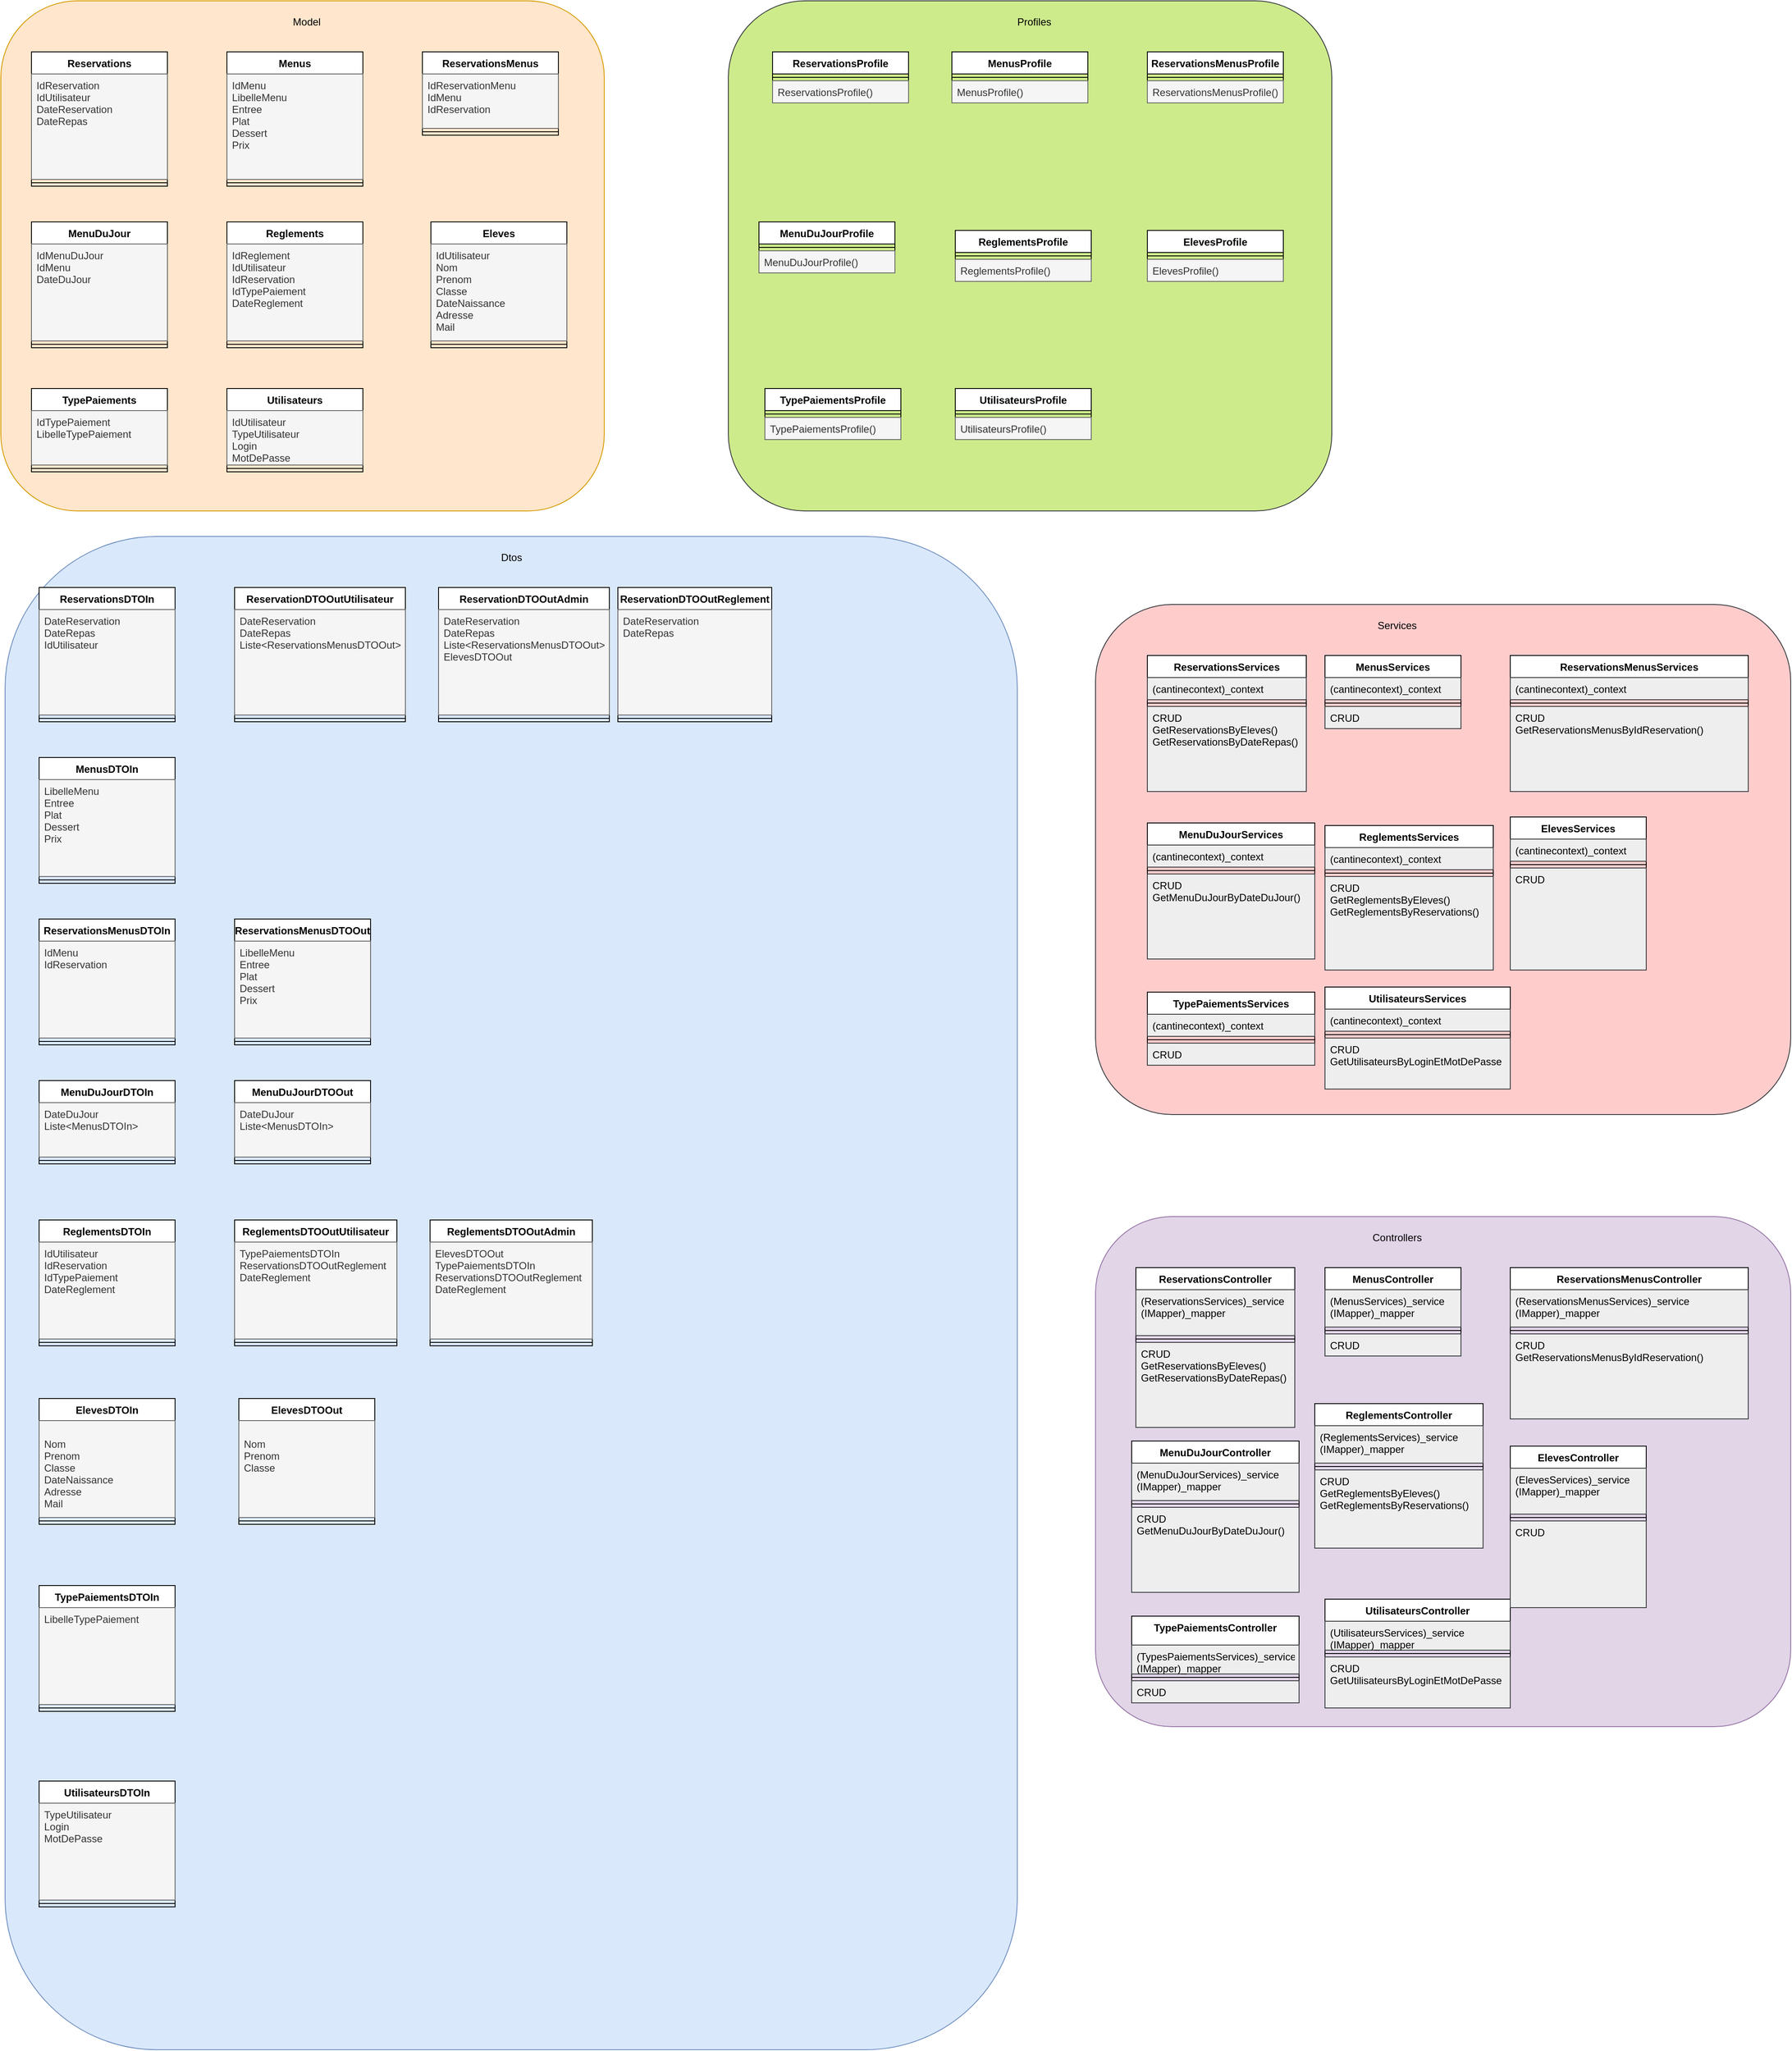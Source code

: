 <mxfile version="15.9.1" type="device"><diagram id="C5RBs43oDa-KdzZeNtuy" name="Page-1"><mxGraphModel dx="2844" dy="1588" grid="1" gridSize="10" guides="1" tooltips="1" connect="1" arrows="1" fold="1" page="1" pageScale="1" pageWidth="827" pageHeight="1169" math="0" shadow="0"><root><mxCell id="WIyWlLk6GJQsqaUBKTNV-0"/><mxCell id="WIyWlLk6GJQsqaUBKTNV-1" parent="WIyWlLk6GJQsqaUBKTNV-0"/><mxCell id="5NTH9rHxE-_J5h-le85j-39" value="" style="rounded=1;whiteSpace=wrap;html=1;fillColor=#ffe6cc;strokeColor=#d79b00;" parent="WIyWlLk6GJQsqaUBKTNV-1" vertex="1"><mxGeometry x="54" y="60" width="710" height="600" as="geometry"/></mxCell><mxCell id="5NTH9rHxE-_J5h-le85j-5" value="Menus" style="swimlane;fontStyle=1;align=center;verticalAlign=top;childLayout=stackLayout;horizontal=1;startSize=26;horizontalStack=0;resizeParent=1;resizeParentMax=0;resizeLast=0;collapsible=1;marginBottom=0;" parent="WIyWlLk6GJQsqaUBKTNV-1" vertex="1"><mxGeometry x="320" y="120" width="160" height="158" as="geometry"/></mxCell><mxCell id="5NTH9rHxE-_J5h-le85j-6" value="IdMenu&#10;LibelleMenu&#10;Entree&#10;Plat&#10;Dessert&#10;Prix" style="text;strokeColor=#666666;fillColor=#f5f5f5;align=left;verticalAlign=top;spacingLeft=4;spacingRight=4;overflow=hidden;rotatable=0;points=[[0,0.5],[1,0.5]];portConstraint=eastwest;fontColor=#333333;" parent="5NTH9rHxE-_J5h-le85j-5" vertex="1"><mxGeometry y="26" width="160" height="124" as="geometry"/></mxCell><mxCell id="5NTH9rHxE-_J5h-le85j-7" value="" style="line;strokeWidth=1;fillColor=none;align=left;verticalAlign=middle;spacingTop=-1;spacingLeft=3;spacingRight=3;rotatable=0;labelPosition=right;points=[];portConstraint=eastwest;" parent="5NTH9rHxE-_J5h-le85j-5" vertex="1"><mxGeometry y="150" width="160" height="8" as="geometry"/></mxCell><mxCell id="5NTH9rHxE-_J5h-le85j-9" value="Reservations" style="swimlane;fontStyle=1;align=center;verticalAlign=top;childLayout=stackLayout;horizontal=1;startSize=26;horizontalStack=0;resizeParent=1;resizeParentMax=0;resizeLast=0;collapsible=1;marginBottom=0;" parent="WIyWlLk6GJQsqaUBKTNV-1" vertex="1"><mxGeometry x="90" y="120" width="160" height="158" as="geometry"/></mxCell><mxCell id="5NTH9rHxE-_J5h-le85j-10" value="IdReservation&#10;IdUtilisateur&#10;DateReservation&#10;DateRepas" style="text;align=left;verticalAlign=top;spacingLeft=4;spacingRight=4;overflow=hidden;rotatable=0;points=[[0,0.5],[1,0.5]];portConstraint=eastwest;fillColor=#f5f5f5;strokeColor=#666666;fontColor=#333333;" parent="5NTH9rHxE-_J5h-le85j-9" vertex="1"><mxGeometry y="26" width="160" height="124" as="geometry"/></mxCell><mxCell id="5NTH9rHxE-_J5h-le85j-11" value="" style="line;strokeWidth=1;fillColor=none;align=left;verticalAlign=middle;spacingTop=-1;spacingLeft=3;spacingRight=3;rotatable=0;labelPosition=right;points=[];portConstraint=eastwest;" parent="5NTH9rHxE-_J5h-le85j-9" vertex="1"><mxGeometry y="150" width="160" height="8" as="geometry"/></mxCell><mxCell id="5NTH9rHxE-_J5h-le85j-17" value="MenuDuJour" style="swimlane;fontStyle=1;align=center;verticalAlign=top;childLayout=stackLayout;horizontal=1;startSize=26;horizontalStack=0;resizeParent=1;resizeParentMax=0;resizeLast=0;collapsible=1;marginBottom=0;" parent="WIyWlLk6GJQsqaUBKTNV-1" vertex="1"><mxGeometry x="90" y="320" width="160" height="148" as="geometry"/></mxCell><mxCell id="5NTH9rHxE-_J5h-le85j-18" value="IdMenuDuJour&#10;IdMenu&#10;DateDuJour" style="text;strokeColor=#666666;fillColor=#f5f5f5;align=left;verticalAlign=top;spacingLeft=4;spacingRight=4;overflow=hidden;rotatable=0;points=[[0,0.5],[1,0.5]];portConstraint=eastwest;fontColor=#333333;" parent="5NTH9rHxE-_J5h-le85j-17" vertex="1"><mxGeometry y="26" width="160" height="114" as="geometry"/></mxCell><mxCell id="5NTH9rHxE-_J5h-le85j-19" value="" style="line;strokeWidth=1;fillColor=none;align=left;verticalAlign=middle;spacingTop=-1;spacingLeft=3;spacingRight=3;rotatable=0;labelPosition=right;points=[];portConstraint=eastwest;" parent="5NTH9rHxE-_J5h-le85j-17" vertex="1"><mxGeometry y="140" width="160" height="8" as="geometry"/></mxCell><mxCell id="5NTH9rHxE-_J5h-le85j-21" value="Reglements" style="swimlane;fontStyle=1;align=center;verticalAlign=top;childLayout=stackLayout;horizontal=1;startSize=26;horizontalStack=0;resizeParent=1;resizeParentMax=0;resizeLast=0;collapsible=1;marginBottom=0;" parent="WIyWlLk6GJQsqaUBKTNV-1" vertex="1"><mxGeometry x="320" y="320" width="160" height="148" as="geometry"/></mxCell><mxCell id="5NTH9rHxE-_J5h-le85j-22" value="IdReglement&#10;IdMenu&#10;IdUtilisateur&#10;IdTypePaiement&#10;DateReglement" style="text;strokeColor=#666666;fillColor=#f5f5f5;align=left;verticalAlign=top;spacingLeft=4;spacingRight=4;overflow=hidden;rotatable=0;points=[[0,0.5],[1,0.5]];portConstraint=eastwest;fontColor=#333333;" parent="5NTH9rHxE-_J5h-le85j-21" vertex="1"><mxGeometry y="26" width="160" height="114" as="geometry"/></mxCell><mxCell id="5NTH9rHxE-_J5h-le85j-23" value="" style="line;strokeWidth=1;fillColor=none;align=left;verticalAlign=middle;spacingTop=-1;spacingLeft=3;spacingRight=3;rotatable=0;labelPosition=right;points=[];portConstraint=eastwest;" parent="5NTH9rHxE-_J5h-le85j-21" vertex="1"><mxGeometry y="140" width="160" height="8" as="geometry"/></mxCell><mxCell id="5NTH9rHxE-_J5h-le85j-25" value="Eleves" style="swimlane;fontStyle=1;align=center;verticalAlign=top;childLayout=stackLayout;horizontal=1;startSize=26;horizontalStack=0;resizeParent=1;resizeParentMax=0;resizeLast=0;collapsible=1;marginBottom=0;" parent="WIyWlLk6GJQsqaUBKTNV-1" vertex="1"><mxGeometry x="560" y="320" width="160" height="148" as="geometry"/></mxCell><mxCell id="5NTH9rHxE-_J5h-le85j-26" value="IdUtilisateur&#10;Nom&#10;Prenom&#10;Classe&#10;DateNaissance&#10;Adresse&#10;Mail" style="text;strokeColor=#666666;fillColor=#f5f5f5;align=left;verticalAlign=top;spacingLeft=4;spacingRight=4;overflow=hidden;rotatable=0;points=[[0,0.5],[1,0.5]];portConstraint=eastwest;fontColor=#333333;" parent="5NTH9rHxE-_J5h-le85j-25" vertex="1"><mxGeometry y="26" width="160" height="114" as="geometry"/></mxCell><mxCell id="5NTH9rHxE-_J5h-le85j-27" value="" style="line;strokeWidth=1;fillColor=none;align=left;verticalAlign=middle;spacingTop=-1;spacingLeft=3;spacingRight=3;rotatable=0;labelPosition=right;points=[];portConstraint=eastwest;" parent="5NTH9rHxE-_J5h-le85j-25" vertex="1"><mxGeometry y="140" width="160" height="8" as="geometry"/></mxCell><mxCell id="5NTH9rHxE-_J5h-le85j-29" value="TypePaiements" style="swimlane;fontStyle=1;align=center;verticalAlign=top;childLayout=stackLayout;horizontal=1;startSize=26;horizontalStack=0;resizeParent=1;resizeParentMax=0;resizeLast=0;collapsible=1;marginBottom=0;" parent="WIyWlLk6GJQsqaUBKTNV-1" vertex="1"><mxGeometry x="90" y="516" width="160" height="98" as="geometry"/></mxCell><mxCell id="5NTH9rHxE-_J5h-le85j-30" value="IdTypePaiement&#10;LibelleTypePaiement" style="text;strokeColor=#666666;fillColor=#f5f5f5;align=left;verticalAlign=top;spacingLeft=4;spacingRight=4;overflow=hidden;rotatable=0;points=[[0,0.5],[1,0.5]];portConstraint=eastwest;fontColor=#333333;" parent="5NTH9rHxE-_J5h-le85j-29" vertex="1"><mxGeometry y="26" width="160" height="64" as="geometry"/></mxCell><mxCell id="5NTH9rHxE-_J5h-le85j-31" value="" style="line;strokeWidth=1;fillColor=none;align=left;verticalAlign=middle;spacingTop=-1;spacingLeft=3;spacingRight=3;rotatable=0;labelPosition=right;points=[];portConstraint=eastwest;" parent="5NTH9rHxE-_J5h-le85j-29" vertex="1"><mxGeometry y="90" width="160" height="8" as="geometry"/></mxCell><mxCell id="5NTH9rHxE-_J5h-le85j-33" value="Utilisateurs" style="swimlane;fontStyle=1;align=center;verticalAlign=top;childLayout=stackLayout;horizontal=1;startSize=26;horizontalStack=0;resizeParent=1;resizeParentMax=0;resizeLast=0;collapsible=1;marginBottom=0;" parent="WIyWlLk6GJQsqaUBKTNV-1" vertex="1"><mxGeometry x="320" y="516" width="160" height="98" as="geometry"/></mxCell><mxCell id="5NTH9rHxE-_J5h-le85j-34" value="IdUtilisateur&#10;TypeUtilisateur&#10;Login&#10;MotDePasse" style="text;strokeColor=#666666;fillColor=#f5f5f5;align=left;verticalAlign=top;spacingLeft=4;spacingRight=4;overflow=hidden;rotatable=0;points=[[0,0.5],[1,0.5]];portConstraint=eastwest;fontColor=#333333;" parent="5NTH9rHxE-_J5h-le85j-33" vertex="1"><mxGeometry y="26" width="160" height="64" as="geometry"/></mxCell><mxCell id="5NTH9rHxE-_J5h-le85j-35" value="" style="line;strokeWidth=1;fillColor=none;align=left;verticalAlign=middle;spacingTop=-1;spacingLeft=3;spacingRight=3;rotatable=0;labelPosition=right;points=[];portConstraint=eastwest;" parent="5NTH9rHxE-_J5h-le85j-33" vertex="1"><mxGeometry y="90" width="160" height="8" as="geometry"/></mxCell><mxCell id="bdPr5_LnbmwFyu0dGzek-1" value="Model" style="text;html=1;strokeColor=none;fillColor=none;align=center;verticalAlign=middle;whiteSpace=wrap;rounded=0;" parent="WIyWlLk6GJQsqaUBKTNV-1" vertex="1"><mxGeometry x="384" y="70" width="60" height="30" as="geometry"/></mxCell><mxCell id="bdPr5_LnbmwFyu0dGzek-28" value="" style="rounded=1;whiteSpace=wrap;html=1;fillColor=#dae8fc;strokeColor=#6c8ebf;" parent="WIyWlLk6GJQsqaUBKTNV-1" vertex="1"><mxGeometry x="59" y="690" width="1191" height="1780" as="geometry"/></mxCell><mxCell id="bdPr5_LnbmwFyu0dGzek-29" value="ReservationDTOOutUtilisateur" style="swimlane;fontStyle=1;align=center;verticalAlign=top;childLayout=stackLayout;horizontal=1;startSize=26;horizontalStack=0;resizeParent=1;resizeParentMax=0;resizeLast=0;collapsible=1;marginBottom=0;" parent="WIyWlLk6GJQsqaUBKTNV-1" vertex="1"><mxGeometry x="329" y="750" width="201" height="158" as="geometry"/></mxCell><mxCell id="bdPr5_LnbmwFyu0dGzek-30" value="DateReservation&#10;DateRepas&#10;Liste&lt;ReservationsMenusDTOOut&gt;" style="text;strokeColor=#666666;fillColor=#f5f5f5;align=left;verticalAlign=top;spacingLeft=4;spacingRight=4;overflow=hidden;rotatable=0;points=[[0,0.5],[1,0.5]];portConstraint=eastwest;fontColor=#333333;" parent="bdPr5_LnbmwFyu0dGzek-29" vertex="1"><mxGeometry y="26" width="201" height="124" as="geometry"/></mxCell><mxCell id="bdPr5_LnbmwFyu0dGzek-31" value="" style="line;strokeWidth=1;fillColor=none;align=left;verticalAlign=middle;spacingTop=-1;spacingLeft=3;spacingRight=3;rotatable=0;labelPosition=right;points=[];portConstraint=eastwest;" parent="bdPr5_LnbmwFyu0dGzek-29" vertex="1"><mxGeometry y="150" width="201" height="8" as="geometry"/></mxCell><mxCell id="bdPr5_LnbmwFyu0dGzek-32" value="ReservationsDTOIn" style="swimlane;fontStyle=1;align=center;verticalAlign=top;childLayout=stackLayout;horizontal=1;startSize=26;horizontalStack=0;resizeParent=1;resizeParentMax=0;resizeLast=0;collapsible=1;marginBottom=0;" parent="WIyWlLk6GJQsqaUBKTNV-1" vertex="1"><mxGeometry x="99" y="750" width="160" height="158" as="geometry"/></mxCell><mxCell id="bdPr5_LnbmwFyu0dGzek-33" value="DateReservation&#10;DateRepas&#10;IdUtilisateur&#10;" style="text;align=left;verticalAlign=top;spacingLeft=4;spacingRight=4;overflow=hidden;rotatable=0;points=[[0,0.5],[1,0.5]];portConstraint=eastwest;fillColor=#f5f5f5;strokeColor=#666666;fontColor=#333333;" parent="bdPr5_LnbmwFyu0dGzek-32" vertex="1"><mxGeometry y="26" width="160" height="124" as="geometry"/></mxCell><mxCell id="bdPr5_LnbmwFyu0dGzek-34" value="" style="line;strokeWidth=1;fillColor=none;align=left;verticalAlign=middle;spacingTop=-1;spacingLeft=3;spacingRight=3;rotatable=0;labelPosition=right;points=[];portConstraint=eastwest;" parent="bdPr5_LnbmwFyu0dGzek-32" vertex="1"><mxGeometry y="150" width="160" height="8" as="geometry"/></mxCell><mxCell id="bdPr5_LnbmwFyu0dGzek-35" value="ReservationDTOOutAdmin" style="swimlane;fontStyle=1;align=center;verticalAlign=top;childLayout=stackLayout;horizontal=1;startSize=26;horizontalStack=0;resizeParent=1;resizeParentMax=0;resizeLast=0;collapsible=1;marginBottom=0;" parent="WIyWlLk6GJQsqaUBKTNV-1" vertex="1"><mxGeometry x="569" y="750" width="201" height="158" as="geometry"/></mxCell><mxCell id="bdPr5_LnbmwFyu0dGzek-36" value="DateReservation&#10;DateRepas&#10;Liste&lt;ReservationsMenusDTOOut&gt;&#10;ElevesDTOOut" style="text;strokeColor=#666666;fillColor=#f5f5f5;align=left;verticalAlign=top;spacingLeft=4;spacingRight=4;overflow=hidden;rotatable=0;points=[[0,0.5],[1,0.5]];portConstraint=eastwest;fontColor=#333333;" parent="bdPr5_LnbmwFyu0dGzek-35" vertex="1"><mxGeometry y="26" width="201" height="124" as="geometry"/></mxCell><mxCell id="bdPr5_LnbmwFyu0dGzek-37" value="" style="line;strokeWidth=1;fillColor=none;align=left;verticalAlign=middle;spacingTop=-1;spacingLeft=3;spacingRight=3;rotatable=0;labelPosition=right;points=[];portConstraint=eastwest;" parent="bdPr5_LnbmwFyu0dGzek-35" vertex="1"><mxGeometry y="150" width="201" height="8" as="geometry"/></mxCell><mxCell id="bdPr5_LnbmwFyu0dGzek-38" value="MenusDTOIn" style="swimlane;fontStyle=1;align=center;verticalAlign=top;childLayout=stackLayout;horizontal=1;startSize=26;horizontalStack=0;resizeParent=1;resizeParentMax=0;resizeLast=0;collapsible=1;marginBottom=0;" parent="WIyWlLk6GJQsqaUBKTNV-1" vertex="1"><mxGeometry x="99" y="950" width="160" height="148" as="geometry"/></mxCell><mxCell id="bdPr5_LnbmwFyu0dGzek-39" value="LibelleMenu&#10;Entree&#10;Plat&#10;Dessert&#10;Prix" style="text;strokeColor=#666666;fillColor=#f5f5f5;align=left;verticalAlign=top;spacingLeft=4;spacingRight=4;overflow=hidden;rotatable=0;points=[[0,0.5],[1,0.5]];portConstraint=eastwest;fontColor=#333333;" parent="bdPr5_LnbmwFyu0dGzek-38" vertex="1"><mxGeometry y="26" width="160" height="114" as="geometry"/></mxCell><mxCell id="bdPr5_LnbmwFyu0dGzek-40" value="" style="line;strokeWidth=1;fillColor=none;align=left;verticalAlign=middle;spacingTop=-1;spacingLeft=3;spacingRight=3;rotatable=0;labelPosition=right;points=[];portConstraint=eastwest;" parent="bdPr5_LnbmwFyu0dGzek-38" vertex="1"><mxGeometry y="140" width="160" height="8" as="geometry"/></mxCell><mxCell id="bdPr5_LnbmwFyu0dGzek-47" value="MenuDuJourDTOIn" style="swimlane;fontStyle=1;align=center;verticalAlign=top;childLayout=stackLayout;horizontal=1;startSize=26;horizontalStack=0;resizeParent=1;resizeParentMax=0;resizeLast=0;collapsible=1;marginBottom=0;" parent="WIyWlLk6GJQsqaUBKTNV-1" vertex="1"><mxGeometry x="99" y="1330" width="160" height="98" as="geometry"/></mxCell><mxCell id="bdPr5_LnbmwFyu0dGzek-48" value="DateDuJour&#10;Liste&lt;MenusDTOIn&gt;" style="text;strokeColor=#666666;fillColor=#f5f5f5;align=left;verticalAlign=top;spacingLeft=4;spacingRight=4;overflow=hidden;rotatable=0;points=[[0,0.5],[1,0.5]];portConstraint=eastwest;fontColor=#333333;" parent="bdPr5_LnbmwFyu0dGzek-47" vertex="1"><mxGeometry y="26" width="160" height="64" as="geometry"/></mxCell><mxCell id="bdPr5_LnbmwFyu0dGzek-49" value="" style="line;strokeWidth=1;fillColor=none;align=left;verticalAlign=middle;spacingTop=-1;spacingLeft=3;spacingRight=3;rotatable=0;labelPosition=right;points=[];portConstraint=eastwest;" parent="bdPr5_LnbmwFyu0dGzek-47" vertex="1"><mxGeometry y="90" width="160" height="8" as="geometry"/></mxCell><mxCell id="bdPr5_LnbmwFyu0dGzek-50" value="MenuDuJourDTOOut" style="swimlane;fontStyle=1;align=center;verticalAlign=top;childLayout=stackLayout;horizontal=1;startSize=26;horizontalStack=0;resizeParent=1;resizeParentMax=0;resizeLast=0;collapsible=1;marginBottom=0;" parent="WIyWlLk6GJQsqaUBKTNV-1" vertex="1"><mxGeometry x="329" y="1330" width="160" height="98" as="geometry"/></mxCell><mxCell id="bdPr5_LnbmwFyu0dGzek-51" value="DateDuJour&#10;Liste&lt;MenusDTOIn&gt;&#10;&#10;" style="text;strokeColor=#666666;fillColor=#f5f5f5;align=left;verticalAlign=top;spacingLeft=4;spacingRight=4;overflow=hidden;rotatable=0;points=[[0,0.5],[1,0.5]];portConstraint=eastwest;fontColor=#333333;" parent="bdPr5_LnbmwFyu0dGzek-50" vertex="1"><mxGeometry y="26" width="160" height="64" as="geometry"/></mxCell><mxCell id="bdPr5_LnbmwFyu0dGzek-52" value="" style="line;strokeWidth=1;fillColor=none;align=left;verticalAlign=middle;spacingTop=-1;spacingLeft=3;spacingRight=3;rotatable=0;labelPosition=right;points=[];portConstraint=eastwest;" parent="bdPr5_LnbmwFyu0dGzek-50" vertex="1"><mxGeometry y="90" width="160" height="8" as="geometry"/></mxCell><mxCell id="bdPr5_LnbmwFyu0dGzek-53" value="Dtos" style="text;html=1;strokeColor=none;fillColor=none;align=center;verticalAlign=middle;whiteSpace=wrap;rounded=0;" parent="WIyWlLk6GJQsqaUBKTNV-1" vertex="1"><mxGeometry x="624.5" y="700" width="60" height="30" as="geometry"/></mxCell><mxCell id="bdPr5_LnbmwFyu0dGzek-63" value="Reglements" style="swimlane;fontStyle=1;align=center;verticalAlign=top;childLayout=stackLayout;horizontal=1;startSize=26;horizontalStack=0;resizeParent=1;resizeParentMax=0;resizeLast=0;collapsible=1;marginBottom=0;" parent="WIyWlLk6GJQsqaUBKTNV-1" vertex="1"><mxGeometry x="320" y="320" width="160" height="148" as="geometry"/></mxCell><mxCell id="bdPr5_LnbmwFyu0dGzek-64" value="IdReglement&#10;IdUtilisateur&#10;IdReservation&#10;IdTypePaiement&#10;DateReglement" style="text;strokeColor=#666666;fillColor=#f5f5f5;align=left;verticalAlign=top;spacingLeft=4;spacingRight=4;overflow=hidden;rotatable=0;points=[[0,0.5],[1,0.5]];portConstraint=eastwest;fontColor=#333333;" parent="bdPr5_LnbmwFyu0dGzek-63" vertex="1"><mxGeometry y="26" width="160" height="114" as="geometry"/></mxCell><mxCell id="bdPr5_LnbmwFyu0dGzek-65" value="" style="line;strokeWidth=1;fillColor=none;align=left;verticalAlign=middle;spacingTop=-1;spacingLeft=3;spacingRight=3;rotatable=0;labelPosition=right;points=[];portConstraint=eastwest;" parent="bdPr5_LnbmwFyu0dGzek-63" vertex="1"><mxGeometry y="140" width="160" height="8" as="geometry"/></mxCell><mxCell id="bdPr5_LnbmwFyu0dGzek-68" value="ReglementsDTOIn" style="swimlane;fontStyle=1;align=center;verticalAlign=top;childLayout=stackLayout;horizontal=1;startSize=26;horizontalStack=0;resizeParent=1;resizeParentMax=0;resizeLast=0;collapsible=1;marginBottom=0;" parent="WIyWlLk6GJQsqaUBKTNV-1" vertex="1"><mxGeometry x="99" y="1494" width="160" height="148" as="geometry"/></mxCell><mxCell id="bdPr5_LnbmwFyu0dGzek-69" value="IdUtilisateur&#10;IdReservation&#10;IdTypePaiement&#10;DateReglement" style="text;strokeColor=#666666;fillColor=#f5f5f5;align=left;verticalAlign=top;spacingLeft=4;spacingRight=4;overflow=hidden;rotatable=0;points=[[0,0.5],[1,0.5]];portConstraint=eastwest;fontColor=#333333;" parent="bdPr5_LnbmwFyu0dGzek-68" vertex="1"><mxGeometry y="26" width="160" height="114" as="geometry"/></mxCell><mxCell id="bdPr5_LnbmwFyu0dGzek-70" value="" style="line;strokeWidth=1;fillColor=none;align=left;verticalAlign=middle;spacingTop=-1;spacingLeft=3;spacingRight=3;rotatable=0;labelPosition=right;points=[];portConstraint=eastwest;" parent="bdPr5_LnbmwFyu0dGzek-68" vertex="1"><mxGeometry y="140" width="160" height="8" as="geometry"/></mxCell><mxCell id="bdPr5_LnbmwFyu0dGzek-71" value="ReglementsDTOOutUtilisateur&#10;" style="swimlane;fontStyle=1;align=center;verticalAlign=top;childLayout=stackLayout;horizontal=1;startSize=26;horizontalStack=0;resizeParent=1;resizeParentMax=0;resizeLast=0;collapsible=1;marginBottom=0;" parent="WIyWlLk6GJQsqaUBKTNV-1" vertex="1"><mxGeometry x="329" y="1494" width="191" height="148" as="geometry"/></mxCell><mxCell id="bdPr5_LnbmwFyu0dGzek-72" value="TypePaiementsDTOIn&#10;ReservationsDTOOutReglement&#10;DateReglement" style="text;strokeColor=#666666;fillColor=#f5f5f5;align=left;verticalAlign=top;spacingLeft=4;spacingRight=4;overflow=hidden;rotatable=0;points=[[0,0.5],[1,0.5]];portConstraint=eastwest;fontColor=#333333;" parent="bdPr5_LnbmwFyu0dGzek-71" vertex="1"><mxGeometry y="26" width="191" height="114" as="geometry"/></mxCell><mxCell id="bdPr5_LnbmwFyu0dGzek-73" value="" style="line;strokeWidth=1;fillColor=none;align=left;verticalAlign=middle;spacingTop=-1;spacingLeft=3;spacingRight=3;rotatable=0;labelPosition=right;points=[];portConstraint=eastwest;" parent="bdPr5_LnbmwFyu0dGzek-71" vertex="1"><mxGeometry y="140" width="191" height="8" as="geometry"/></mxCell><mxCell id="bdPr5_LnbmwFyu0dGzek-74" value="ElevesDTOOut" style="swimlane;fontStyle=1;align=center;verticalAlign=top;childLayout=stackLayout;horizontal=1;startSize=26;horizontalStack=0;resizeParent=1;resizeParentMax=0;resizeLast=0;collapsible=1;marginBottom=0;" parent="WIyWlLk6GJQsqaUBKTNV-1" vertex="1"><mxGeometry x="334" y="1704" width="160" height="148" as="geometry"/></mxCell><mxCell id="bdPr5_LnbmwFyu0dGzek-75" value="&#10;Nom&#10;Prenom&#10;Classe&#10;" style="text;strokeColor=#666666;fillColor=#f5f5f5;align=left;verticalAlign=top;spacingLeft=4;spacingRight=4;overflow=hidden;rotatable=0;points=[[0,0.5],[1,0.5]];portConstraint=eastwest;fontColor=#333333;" parent="bdPr5_LnbmwFyu0dGzek-74" vertex="1"><mxGeometry y="26" width="160" height="114" as="geometry"/></mxCell><mxCell id="bdPr5_LnbmwFyu0dGzek-76" value="" style="line;strokeWidth=1;fillColor=none;align=left;verticalAlign=middle;spacingTop=-1;spacingLeft=3;spacingRight=3;rotatable=0;labelPosition=right;points=[];portConstraint=eastwest;" parent="bdPr5_LnbmwFyu0dGzek-74" vertex="1"><mxGeometry y="140" width="160" height="8" as="geometry"/></mxCell><mxCell id="bdPr5_LnbmwFyu0dGzek-77" value="ElevesDTOIn" style="swimlane;fontStyle=1;align=center;verticalAlign=top;childLayout=stackLayout;horizontal=1;startSize=26;horizontalStack=0;resizeParent=1;resizeParentMax=0;resizeLast=0;collapsible=1;marginBottom=0;" parent="WIyWlLk6GJQsqaUBKTNV-1" vertex="1"><mxGeometry x="99" y="1704" width="160" height="148" as="geometry"/></mxCell><mxCell id="bdPr5_LnbmwFyu0dGzek-78" value="&#10;Nom&#10;Prenom&#10;Classe&#10;DateNaissance&#10;Adresse&#10;Mail" style="text;strokeColor=#666666;fillColor=#f5f5f5;align=left;verticalAlign=top;spacingLeft=4;spacingRight=4;overflow=hidden;rotatable=0;points=[[0,0.5],[1,0.5]];portConstraint=eastwest;fontColor=#333333;" parent="bdPr5_LnbmwFyu0dGzek-77" vertex="1"><mxGeometry y="26" width="160" height="114" as="geometry"/></mxCell><mxCell id="bdPr5_LnbmwFyu0dGzek-79" value="" style="line;strokeWidth=1;fillColor=none;align=left;verticalAlign=middle;spacingTop=-1;spacingLeft=3;spacingRight=3;rotatable=0;labelPosition=right;points=[];portConstraint=eastwest;" parent="bdPr5_LnbmwFyu0dGzek-77" vertex="1"><mxGeometry y="140" width="160" height="8" as="geometry"/></mxCell><mxCell id="bdPr5_LnbmwFyu0dGzek-83" value="TypePaiementsDTOIn" style="swimlane;fontStyle=1;align=center;verticalAlign=top;childLayout=stackLayout;horizontal=1;startSize=26;horizontalStack=0;resizeParent=1;resizeParentMax=0;resizeLast=0;collapsible=1;marginBottom=0;" parent="WIyWlLk6GJQsqaUBKTNV-1" vertex="1"><mxGeometry x="99" y="1924" width="160" height="148" as="geometry"/></mxCell><mxCell id="bdPr5_LnbmwFyu0dGzek-84" value="LibelleTypePaiement" style="text;strokeColor=#666666;fillColor=#f5f5f5;align=left;verticalAlign=top;spacingLeft=4;spacingRight=4;overflow=hidden;rotatable=0;points=[[0,0.5],[1,0.5]];portConstraint=eastwest;fontColor=#333333;" parent="bdPr5_LnbmwFyu0dGzek-83" vertex="1"><mxGeometry y="26" width="160" height="114" as="geometry"/></mxCell><mxCell id="bdPr5_LnbmwFyu0dGzek-85" value="" style="line;strokeWidth=1;fillColor=none;align=left;verticalAlign=middle;spacingTop=-1;spacingLeft=3;spacingRight=3;rotatable=0;labelPosition=right;points=[];portConstraint=eastwest;" parent="bdPr5_LnbmwFyu0dGzek-83" vertex="1"><mxGeometry y="140" width="160" height="8" as="geometry"/></mxCell><mxCell id="bdPr5_LnbmwFyu0dGzek-89" value="UtilisateursDTOIn" style="swimlane;fontStyle=1;align=center;verticalAlign=top;childLayout=stackLayout;horizontal=1;startSize=26;horizontalStack=0;resizeParent=1;resizeParentMax=0;resizeLast=0;collapsible=1;marginBottom=0;" parent="WIyWlLk6GJQsqaUBKTNV-1" vertex="1"><mxGeometry x="99" y="2154" width="160" height="148" as="geometry"/></mxCell><mxCell id="bdPr5_LnbmwFyu0dGzek-90" value="TypeUtilisateur&#10;Login&#10;MotDePasse" style="text;strokeColor=#666666;fillColor=#f5f5f5;align=left;verticalAlign=top;spacingLeft=4;spacingRight=4;overflow=hidden;rotatable=0;points=[[0,0.5],[1,0.5]];portConstraint=eastwest;fontColor=#333333;" parent="bdPr5_LnbmwFyu0dGzek-89" vertex="1"><mxGeometry y="26" width="160" height="114" as="geometry"/></mxCell><mxCell id="bdPr5_LnbmwFyu0dGzek-91" value="" style="line;strokeWidth=1;fillColor=none;align=left;verticalAlign=middle;spacingTop=-1;spacingLeft=3;spacingRight=3;rotatable=0;labelPosition=right;points=[];portConstraint=eastwest;" parent="bdPr5_LnbmwFyu0dGzek-89" vertex="1"><mxGeometry y="140" width="160" height="8" as="geometry"/></mxCell><mxCell id="bdPr5_LnbmwFyu0dGzek-92" value="ReservationsMenus" style="swimlane;fontStyle=1;align=center;verticalAlign=top;childLayout=stackLayout;horizontal=1;startSize=26;horizontalStack=0;resizeParent=1;resizeParentMax=0;resizeLast=0;collapsible=1;marginBottom=0;" parent="WIyWlLk6GJQsqaUBKTNV-1" vertex="1"><mxGeometry x="550" y="120" width="160" height="98" as="geometry"/></mxCell><mxCell id="bdPr5_LnbmwFyu0dGzek-93" value="IdReservationMenu&#10;IdMenu&#10;IdReservation" style="text;strokeColor=#666666;fillColor=#f5f5f5;align=left;verticalAlign=top;spacingLeft=4;spacingRight=4;overflow=hidden;rotatable=0;points=[[0,0.5],[1,0.5]];portConstraint=eastwest;fontColor=#333333;" parent="bdPr5_LnbmwFyu0dGzek-92" vertex="1"><mxGeometry y="26" width="160" height="64" as="geometry"/></mxCell><mxCell id="bdPr5_LnbmwFyu0dGzek-94" value="" style="line;strokeWidth=1;fillColor=none;align=left;verticalAlign=middle;spacingTop=-1;spacingLeft=3;spacingRight=3;rotatable=0;labelPosition=right;points=[];portConstraint=eastwest;" parent="bdPr5_LnbmwFyu0dGzek-92" vertex="1"><mxGeometry y="90" width="160" height="8" as="geometry"/></mxCell><mxCell id="bdPr5_LnbmwFyu0dGzek-98" value="ReservationsMenusDTOIn" style="swimlane;fontStyle=1;align=center;verticalAlign=top;childLayout=stackLayout;horizontal=1;startSize=26;horizontalStack=0;resizeParent=1;resizeParentMax=0;resizeLast=0;collapsible=1;marginBottom=0;" parent="WIyWlLk6GJQsqaUBKTNV-1" vertex="1"><mxGeometry x="99" y="1140" width="160" height="148" as="geometry"/></mxCell><mxCell id="bdPr5_LnbmwFyu0dGzek-99" value="IdMenu&#10;IdReservation" style="text;strokeColor=#666666;fillColor=#f5f5f5;align=left;verticalAlign=top;spacingLeft=4;spacingRight=4;overflow=hidden;rotatable=0;points=[[0,0.5],[1,0.5]];portConstraint=eastwest;fontColor=#333333;" parent="bdPr5_LnbmwFyu0dGzek-98" vertex="1"><mxGeometry y="26" width="160" height="114" as="geometry"/></mxCell><mxCell id="bdPr5_LnbmwFyu0dGzek-100" value="" style="line;strokeWidth=1;fillColor=none;align=left;verticalAlign=middle;spacingTop=-1;spacingLeft=3;spacingRight=3;rotatable=0;labelPosition=right;points=[];portConstraint=eastwest;" parent="bdPr5_LnbmwFyu0dGzek-98" vertex="1"><mxGeometry y="140" width="160" height="8" as="geometry"/></mxCell><mxCell id="bdPr5_LnbmwFyu0dGzek-101" value="ReservationsMenusDTOOut" style="swimlane;fontStyle=1;align=center;verticalAlign=top;childLayout=stackLayout;horizontal=1;startSize=26;horizontalStack=0;resizeParent=1;resizeParentMax=0;resizeLast=0;collapsible=1;marginBottom=0;" parent="WIyWlLk6GJQsqaUBKTNV-1" vertex="1"><mxGeometry x="329" y="1140" width="160" height="148" as="geometry"/></mxCell><mxCell id="bdPr5_LnbmwFyu0dGzek-102" value="LibelleMenu&#10;Entree&#10;Plat&#10;Dessert&#10;Prix" style="text;strokeColor=#666666;fillColor=#f5f5f5;align=left;verticalAlign=top;spacingLeft=4;spacingRight=4;overflow=hidden;rotatable=0;points=[[0,0.5],[1,0.5]];portConstraint=eastwest;fontColor=#333333;" parent="bdPr5_LnbmwFyu0dGzek-101" vertex="1"><mxGeometry y="26" width="160" height="114" as="geometry"/></mxCell><mxCell id="bdPr5_LnbmwFyu0dGzek-103" value="" style="line;strokeWidth=1;fillColor=none;align=left;verticalAlign=middle;spacingTop=-1;spacingLeft=3;spacingRight=3;rotatable=0;labelPosition=right;points=[];portConstraint=eastwest;" parent="bdPr5_LnbmwFyu0dGzek-101" vertex="1"><mxGeometry y="140" width="160" height="8" as="geometry"/></mxCell><mxCell id="sY8nf1P2UoKQfxFuf7rt-0" value="ReglementsDTOOutAdmin&#10;" style="swimlane;fontStyle=1;align=center;verticalAlign=top;childLayout=stackLayout;horizontal=1;startSize=26;horizontalStack=0;resizeParent=1;resizeParentMax=0;resizeLast=0;collapsible=1;marginBottom=0;" vertex="1" parent="WIyWlLk6GJQsqaUBKTNV-1"><mxGeometry x="559" y="1494" width="191" height="148" as="geometry"/></mxCell><mxCell id="sY8nf1P2UoKQfxFuf7rt-1" value="ElevesDTOOut&#10;TypePaiementsDTOIn&#10;ReservationsDTOOutReglement&#10;DateReglement" style="text;strokeColor=#666666;fillColor=#f5f5f5;align=left;verticalAlign=top;spacingLeft=4;spacingRight=4;overflow=hidden;rotatable=0;points=[[0,0.5],[1,0.5]];portConstraint=eastwest;fontColor=#333333;" vertex="1" parent="sY8nf1P2UoKQfxFuf7rt-0"><mxGeometry y="26" width="191" height="114" as="geometry"/></mxCell><mxCell id="sY8nf1P2UoKQfxFuf7rt-2" value="" style="line;strokeWidth=1;fillColor=none;align=left;verticalAlign=middle;spacingTop=-1;spacingLeft=3;spacingRight=3;rotatable=0;labelPosition=right;points=[];portConstraint=eastwest;" vertex="1" parent="sY8nf1P2UoKQfxFuf7rt-0"><mxGeometry y="140" width="191" height="8" as="geometry"/></mxCell><mxCell id="sY8nf1P2UoKQfxFuf7rt-3" value="ReservationDTOOutReglement" style="swimlane;fontStyle=1;align=center;verticalAlign=top;childLayout=stackLayout;horizontal=1;startSize=26;horizontalStack=0;resizeParent=1;resizeParentMax=0;resizeLast=0;collapsible=1;marginBottom=0;" vertex="1" parent="WIyWlLk6GJQsqaUBKTNV-1"><mxGeometry x="780" y="750" width="181" height="158" as="geometry"/></mxCell><mxCell id="sY8nf1P2UoKQfxFuf7rt-4" value="DateReservation&#10;DateRepas&#10;" style="text;strokeColor=#666666;fillColor=#f5f5f5;align=left;verticalAlign=top;spacingLeft=4;spacingRight=4;overflow=hidden;rotatable=0;points=[[0,0.5],[1,0.5]];portConstraint=eastwest;fontColor=#333333;" vertex="1" parent="sY8nf1P2UoKQfxFuf7rt-3"><mxGeometry y="26" width="181" height="124" as="geometry"/></mxCell><mxCell id="sY8nf1P2UoKQfxFuf7rt-5" value="" style="line;strokeWidth=1;fillColor=none;align=left;verticalAlign=middle;spacingTop=-1;spacingLeft=3;spacingRight=3;rotatable=0;labelPosition=right;points=[];portConstraint=eastwest;" vertex="1" parent="sY8nf1P2UoKQfxFuf7rt-3"><mxGeometry y="150" width="181" height="8" as="geometry"/></mxCell><mxCell id="sY8nf1P2UoKQfxFuf7rt-37" value="" style="rounded=1;whiteSpace=wrap;html=1;fillColor=#cdeb8b;strokeColor=#36393d;" vertex="1" parent="WIyWlLk6GJQsqaUBKTNV-1"><mxGeometry x="910" y="60" width="710" height="600" as="geometry"/></mxCell><mxCell id="sY8nf1P2UoKQfxFuf7rt-59" value="Profiles" style="text;html=1;strokeColor=none;fillColor=none;align=center;verticalAlign=middle;whiteSpace=wrap;rounded=0;" vertex="1" parent="WIyWlLk6GJQsqaUBKTNV-1"><mxGeometry x="1240" y="70" width="60" height="30" as="geometry"/></mxCell><mxCell id="sY8nf1P2UoKQfxFuf7rt-66" value="ReservationsProfile" style="swimlane;fontStyle=1;align=center;verticalAlign=top;childLayout=stackLayout;horizontal=1;startSize=26;horizontalStack=0;resizeParent=1;resizeParentMax=0;resizeLast=0;collapsible=1;marginBottom=0;" vertex="1" parent="WIyWlLk6GJQsqaUBKTNV-1"><mxGeometry x="962" y="120" width="160" height="60" as="geometry"/></mxCell><mxCell id="sY8nf1P2UoKQfxFuf7rt-68" value="" style="line;strokeWidth=1;fillColor=none;align=left;verticalAlign=middle;spacingTop=-1;spacingLeft=3;spacingRight=3;rotatable=0;labelPosition=right;points=[];portConstraint=eastwest;" vertex="1" parent="sY8nf1P2UoKQfxFuf7rt-66"><mxGeometry y="26" width="160" height="8" as="geometry"/></mxCell><mxCell id="sY8nf1P2UoKQfxFuf7rt-69" value="ReservationsProfile()" style="text;strokeColor=#666666;fillColor=#f5f5f5;align=left;verticalAlign=top;spacingLeft=4;spacingRight=4;overflow=hidden;rotatable=0;points=[[0,0.5],[1,0.5]];portConstraint=eastwest;fontColor=#333333;" vertex="1" parent="sY8nf1P2UoKQfxFuf7rt-66"><mxGeometry y="34" width="160" height="26" as="geometry"/></mxCell><mxCell id="sY8nf1P2UoKQfxFuf7rt-99" value="MenusProfile" style="swimlane;fontStyle=1;align=center;verticalAlign=top;childLayout=stackLayout;horizontal=1;startSize=26;horizontalStack=0;resizeParent=1;resizeParentMax=0;resizeLast=0;collapsible=1;marginBottom=0;" vertex="1" parent="WIyWlLk6GJQsqaUBKTNV-1"><mxGeometry x="1173" y="120" width="160" height="60" as="geometry"/></mxCell><mxCell id="sY8nf1P2UoKQfxFuf7rt-100" value="" style="line;strokeWidth=1;fillColor=none;align=left;verticalAlign=middle;spacingTop=-1;spacingLeft=3;spacingRight=3;rotatable=0;labelPosition=right;points=[];portConstraint=eastwest;" vertex="1" parent="sY8nf1P2UoKQfxFuf7rt-99"><mxGeometry y="26" width="160" height="8" as="geometry"/></mxCell><mxCell id="sY8nf1P2UoKQfxFuf7rt-101" value="MenusProfile()" style="text;strokeColor=#666666;fillColor=#f5f5f5;align=left;verticalAlign=top;spacingLeft=4;spacingRight=4;overflow=hidden;rotatable=0;points=[[0,0.5],[1,0.5]];portConstraint=eastwest;fontColor=#333333;" vertex="1" parent="sY8nf1P2UoKQfxFuf7rt-99"><mxGeometry y="34" width="160" height="26" as="geometry"/></mxCell><mxCell id="sY8nf1P2UoKQfxFuf7rt-102" value="ReservationsMenusProfile" style="swimlane;fontStyle=1;align=center;verticalAlign=top;childLayout=stackLayout;horizontal=1;startSize=26;horizontalStack=0;resizeParent=1;resizeParentMax=0;resizeLast=0;collapsible=1;marginBottom=0;" vertex="1" parent="WIyWlLk6GJQsqaUBKTNV-1"><mxGeometry x="1403" y="120" width="160" height="60" as="geometry"/></mxCell><mxCell id="sY8nf1P2UoKQfxFuf7rt-103" value="" style="line;strokeWidth=1;fillColor=none;align=left;verticalAlign=middle;spacingTop=-1;spacingLeft=3;spacingRight=3;rotatable=0;labelPosition=right;points=[];portConstraint=eastwest;" vertex="1" parent="sY8nf1P2UoKQfxFuf7rt-102"><mxGeometry y="26" width="160" height="8" as="geometry"/></mxCell><mxCell id="sY8nf1P2UoKQfxFuf7rt-104" value="ReservationsMenusProfile()" style="text;strokeColor=#666666;fillColor=#f5f5f5;align=left;verticalAlign=top;spacingLeft=4;spacingRight=4;overflow=hidden;rotatable=0;points=[[0,0.5],[1,0.5]];portConstraint=eastwest;fontColor=#333333;" vertex="1" parent="sY8nf1P2UoKQfxFuf7rt-102"><mxGeometry y="34" width="160" height="26" as="geometry"/></mxCell><mxCell id="sY8nf1P2UoKQfxFuf7rt-105" value="TypePaiementsProfile" style="swimlane;fontStyle=1;align=center;verticalAlign=top;childLayout=stackLayout;horizontal=1;startSize=26;horizontalStack=0;resizeParent=1;resizeParentMax=0;resizeLast=0;collapsible=1;marginBottom=0;" vertex="1" parent="WIyWlLk6GJQsqaUBKTNV-1"><mxGeometry x="953" y="516" width="160" height="60" as="geometry"/></mxCell><mxCell id="sY8nf1P2UoKQfxFuf7rt-106" value="" style="line;strokeWidth=1;fillColor=none;align=left;verticalAlign=middle;spacingTop=-1;spacingLeft=3;spacingRight=3;rotatable=0;labelPosition=right;points=[];portConstraint=eastwest;" vertex="1" parent="sY8nf1P2UoKQfxFuf7rt-105"><mxGeometry y="26" width="160" height="8" as="geometry"/></mxCell><mxCell id="sY8nf1P2UoKQfxFuf7rt-107" value="TypePaiementsProfile()" style="text;strokeColor=#666666;fillColor=#f5f5f5;align=left;verticalAlign=top;spacingLeft=4;spacingRight=4;overflow=hidden;rotatable=0;points=[[0,0.5],[1,0.5]];portConstraint=eastwest;fontColor=#333333;" vertex="1" parent="sY8nf1P2UoKQfxFuf7rt-105"><mxGeometry y="34" width="160" height="26" as="geometry"/></mxCell><mxCell id="sY8nf1P2UoKQfxFuf7rt-108" value="ElevesProfile" style="swimlane;fontStyle=1;align=center;verticalAlign=top;childLayout=stackLayout;horizontal=1;startSize=26;horizontalStack=0;resizeParent=1;resizeParentMax=0;resizeLast=0;collapsible=1;marginBottom=0;" vertex="1" parent="WIyWlLk6GJQsqaUBKTNV-1"><mxGeometry x="1403" y="330" width="160" height="60" as="geometry"/></mxCell><mxCell id="sY8nf1P2UoKQfxFuf7rt-109" value="" style="line;strokeWidth=1;fillColor=none;align=left;verticalAlign=middle;spacingTop=-1;spacingLeft=3;spacingRight=3;rotatable=0;labelPosition=right;points=[];portConstraint=eastwest;" vertex="1" parent="sY8nf1P2UoKQfxFuf7rt-108"><mxGeometry y="26" width="160" height="8" as="geometry"/></mxCell><mxCell id="sY8nf1P2UoKQfxFuf7rt-110" value="ElevesProfile()" style="text;strokeColor=#666666;fillColor=#f5f5f5;align=left;verticalAlign=top;spacingLeft=4;spacingRight=4;overflow=hidden;rotatable=0;points=[[0,0.5],[1,0.5]];portConstraint=eastwest;fontColor=#333333;" vertex="1" parent="sY8nf1P2UoKQfxFuf7rt-108"><mxGeometry y="34" width="160" height="26" as="geometry"/></mxCell><mxCell id="sY8nf1P2UoKQfxFuf7rt-111" value="ReglementsProfile" style="swimlane;fontStyle=1;align=center;verticalAlign=top;childLayout=stackLayout;horizontal=1;startSize=26;horizontalStack=0;resizeParent=1;resizeParentMax=0;resizeLast=0;collapsible=1;marginBottom=0;" vertex="1" parent="WIyWlLk6GJQsqaUBKTNV-1"><mxGeometry x="1177" y="330" width="160" height="60" as="geometry"/></mxCell><mxCell id="sY8nf1P2UoKQfxFuf7rt-112" value="" style="line;strokeWidth=1;fillColor=none;align=left;verticalAlign=middle;spacingTop=-1;spacingLeft=3;spacingRight=3;rotatable=0;labelPosition=right;points=[];portConstraint=eastwest;" vertex="1" parent="sY8nf1P2UoKQfxFuf7rt-111"><mxGeometry y="26" width="160" height="8" as="geometry"/></mxCell><mxCell id="sY8nf1P2UoKQfxFuf7rt-113" value="ReglementsProfile()" style="text;strokeColor=#666666;fillColor=#f5f5f5;align=left;verticalAlign=top;spacingLeft=4;spacingRight=4;overflow=hidden;rotatable=0;points=[[0,0.5],[1,0.5]];portConstraint=eastwest;fontColor=#333333;" vertex="1" parent="sY8nf1P2UoKQfxFuf7rt-111"><mxGeometry y="34" width="160" height="26" as="geometry"/></mxCell><mxCell id="sY8nf1P2UoKQfxFuf7rt-114" value="MenuDuJourProfile" style="swimlane;fontStyle=1;align=center;verticalAlign=top;childLayout=stackLayout;horizontal=1;startSize=26;horizontalStack=0;resizeParent=1;resizeParentMax=0;resizeLast=0;collapsible=1;marginBottom=0;" vertex="1" parent="WIyWlLk6GJQsqaUBKTNV-1"><mxGeometry x="946" y="320" width="160" height="60" as="geometry"/></mxCell><mxCell id="sY8nf1P2UoKQfxFuf7rt-115" value="" style="line;strokeWidth=1;fillColor=none;align=left;verticalAlign=middle;spacingTop=-1;spacingLeft=3;spacingRight=3;rotatable=0;labelPosition=right;points=[];portConstraint=eastwest;" vertex="1" parent="sY8nf1P2UoKQfxFuf7rt-114"><mxGeometry y="26" width="160" height="8" as="geometry"/></mxCell><mxCell id="sY8nf1P2UoKQfxFuf7rt-116" value="MenuDuJourProfile()" style="text;strokeColor=#666666;fillColor=#f5f5f5;align=left;verticalAlign=top;spacingLeft=4;spacingRight=4;overflow=hidden;rotatable=0;points=[[0,0.5],[1,0.5]];portConstraint=eastwest;fontColor=#333333;" vertex="1" parent="sY8nf1P2UoKQfxFuf7rt-114"><mxGeometry y="34" width="160" height="26" as="geometry"/></mxCell><mxCell id="sY8nf1P2UoKQfxFuf7rt-117" value="UtilisateursProfile" style="swimlane;fontStyle=1;align=center;verticalAlign=top;childLayout=stackLayout;horizontal=1;startSize=26;horizontalStack=0;resizeParent=1;resizeParentMax=0;resizeLast=0;collapsible=1;marginBottom=0;" vertex="1" parent="WIyWlLk6GJQsqaUBKTNV-1"><mxGeometry x="1177" y="516" width="160" height="60" as="geometry"/></mxCell><mxCell id="sY8nf1P2UoKQfxFuf7rt-118" value="" style="line;strokeWidth=1;fillColor=none;align=left;verticalAlign=middle;spacingTop=-1;spacingLeft=3;spacingRight=3;rotatable=0;labelPosition=right;points=[];portConstraint=eastwest;" vertex="1" parent="sY8nf1P2UoKQfxFuf7rt-117"><mxGeometry y="26" width="160" height="8" as="geometry"/></mxCell><mxCell id="sY8nf1P2UoKQfxFuf7rt-119" value="UtilisateursProfile()" style="text;strokeColor=#666666;fillColor=#f5f5f5;align=left;verticalAlign=top;spacingLeft=4;spacingRight=4;overflow=hidden;rotatable=0;points=[[0,0.5],[1,0.5]];portConstraint=eastwest;fontColor=#333333;" vertex="1" parent="sY8nf1P2UoKQfxFuf7rt-117"><mxGeometry y="34" width="160" height="26" as="geometry"/></mxCell><mxCell id="sY8nf1P2UoKQfxFuf7rt-120" value="" style="rounded=1;whiteSpace=wrap;html=1;fillColor=#ffcccc;strokeColor=#36393d;" vertex="1" parent="WIyWlLk6GJQsqaUBKTNV-1"><mxGeometry x="1342" y="770" width="818" height="600" as="geometry"/></mxCell><mxCell id="sY8nf1P2UoKQfxFuf7rt-142" value="Services" style="text;html=1;strokeColor=none;fillColor=none;align=center;verticalAlign=middle;whiteSpace=wrap;rounded=0;" vertex="1" parent="WIyWlLk6GJQsqaUBKTNV-1"><mxGeometry x="1667" y="780" width="60" height="30" as="geometry"/></mxCell><mxCell id="sY8nf1P2UoKQfxFuf7rt-149" value="ReservationsServices" style="swimlane;fontStyle=1;align=center;verticalAlign=top;childLayout=stackLayout;horizontal=1;startSize=26;horizontalStack=0;resizeParent=1;resizeParentMax=0;resizeLast=0;collapsible=1;marginBottom=0;" vertex="1" parent="WIyWlLk6GJQsqaUBKTNV-1"><mxGeometry x="1403" y="830" width="187" height="160" as="geometry"/></mxCell><mxCell id="sY8nf1P2UoKQfxFuf7rt-150" value="(cantinecontext)_context" style="text;strokeColor=#36393d;fillColor=#eeeeee;align=left;verticalAlign=top;spacingLeft=4;spacingRight=4;overflow=hidden;rotatable=0;points=[[0,0.5],[1,0.5]];portConstraint=eastwest;" vertex="1" parent="sY8nf1P2UoKQfxFuf7rt-149"><mxGeometry y="26" width="187" height="26" as="geometry"/></mxCell><mxCell id="sY8nf1P2UoKQfxFuf7rt-151" value="" style="line;strokeWidth=1;fillColor=none;align=left;verticalAlign=middle;spacingTop=-1;spacingLeft=3;spacingRight=3;rotatable=0;labelPosition=right;points=[];portConstraint=eastwest;" vertex="1" parent="sY8nf1P2UoKQfxFuf7rt-149"><mxGeometry y="52" width="187" height="8" as="geometry"/></mxCell><mxCell id="sY8nf1P2UoKQfxFuf7rt-152" value="CRUD&#10;GetReservationsByEleves()&#10;GetReservationsByDateRepas()&#10;&#10;" style="text;strokeColor=#36393d;fillColor=#eeeeee;align=left;verticalAlign=top;spacingLeft=4;spacingRight=4;overflow=hidden;rotatable=0;points=[[0,0.5],[1,0.5]];portConstraint=eastwest;" vertex="1" parent="sY8nf1P2UoKQfxFuf7rt-149"><mxGeometry y="60" width="187" height="100" as="geometry"/></mxCell><mxCell id="sY8nf1P2UoKQfxFuf7rt-153" value="MenusServices" style="swimlane;fontStyle=1;align=center;verticalAlign=top;childLayout=stackLayout;horizontal=1;startSize=26;horizontalStack=0;resizeParent=1;resizeParentMax=0;resizeLast=0;collapsible=1;marginBottom=0;" vertex="1" parent="WIyWlLk6GJQsqaUBKTNV-1"><mxGeometry x="1612" y="830" width="160" height="86" as="geometry"/></mxCell><mxCell id="sY8nf1P2UoKQfxFuf7rt-154" value="(cantinecontext)_context" style="text;strokeColor=#36393d;fillColor=#eeeeee;align=left;verticalAlign=top;spacingLeft=4;spacingRight=4;overflow=hidden;rotatable=0;points=[[0,0.5],[1,0.5]];portConstraint=eastwest;" vertex="1" parent="sY8nf1P2UoKQfxFuf7rt-153"><mxGeometry y="26" width="160" height="26" as="geometry"/></mxCell><mxCell id="sY8nf1P2UoKQfxFuf7rt-155" value="" style="line;strokeWidth=1;fillColor=none;align=left;verticalAlign=middle;spacingTop=-1;spacingLeft=3;spacingRight=3;rotatable=0;labelPosition=right;points=[];portConstraint=eastwest;" vertex="1" parent="sY8nf1P2UoKQfxFuf7rt-153"><mxGeometry y="52" width="160" height="8" as="geometry"/></mxCell><mxCell id="sY8nf1P2UoKQfxFuf7rt-156" value="CRUD&#10;" style="text;strokeColor=#36393d;fillColor=#eeeeee;align=left;verticalAlign=top;spacingLeft=4;spacingRight=4;overflow=hidden;rotatable=0;points=[[0,0.5],[1,0.5]];portConstraint=eastwest;" vertex="1" parent="sY8nf1P2UoKQfxFuf7rt-153"><mxGeometry y="60" width="160" height="26" as="geometry"/></mxCell><mxCell id="sY8nf1P2UoKQfxFuf7rt-157" value="UtilisateursServices" style="swimlane;fontStyle=1;align=center;verticalAlign=top;childLayout=stackLayout;horizontal=1;startSize=26;horizontalStack=0;resizeParent=1;resizeParentMax=0;resizeLast=0;collapsible=1;marginBottom=0;" vertex="1" parent="WIyWlLk6GJQsqaUBKTNV-1"><mxGeometry x="1612" y="1220" width="218" height="120" as="geometry"/></mxCell><mxCell id="sY8nf1P2UoKQfxFuf7rt-158" value="(cantinecontext)_context" style="text;strokeColor=#36393d;fillColor=#eeeeee;align=left;verticalAlign=top;spacingLeft=4;spacingRight=4;overflow=hidden;rotatable=0;points=[[0,0.5],[1,0.5]];portConstraint=eastwest;" vertex="1" parent="sY8nf1P2UoKQfxFuf7rt-157"><mxGeometry y="26" width="218" height="26" as="geometry"/></mxCell><mxCell id="sY8nf1P2UoKQfxFuf7rt-159" value="" style="line;strokeWidth=1;fillColor=none;align=left;verticalAlign=middle;spacingTop=-1;spacingLeft=3;spacingRight=3;rotatable=0;labelPosition=right;points=[];portConstraint=eastwest;" vertex="1" parent="sY8nf1P2UoKQfxFuf7rt-157"><mxGeometry y="52" width="218" height="8" as="geometry"/></mxCell><mxCell id="sY8nf1P2UoKQfxFuf7rt-160" value="CRUD&#10;GetUtilisateursByLoginEtMotDePasse" style="text;strokeColor=#36393d;fillColor=#eeeeee;align=left;verticalAlign=top;spacingLeft=4;spacingRight=4;overflow=hidden;rotatable=0;points=[[0,0.5],[1,0.5]];portConstraint=eastwest;" vertex="1" parent="sY8nf1P2UoKQfxFuf7rt-157"><mxGeometry y="60" width="218" height="60" as="geometry"/></mxCell><mxCell id="sY8nf1P2UoKQfxFuf7rt-161" value="ReglementsServices" style="swimlane;fontStyle=1;align=center;verticalAlign=top;childLayout=stackLayout;horizontal=1;startSize=26;horizontalStack=0;resizeParent=1;resizeParentMax=0;resizeLast=0;collapsible=1;marginBottom=0;" vertex="1" parent="WIyWlLk6GJQsqaUBKTNV-1"><mxGeometry x="1612" y="1030" width="198" height="170" as="geometry"/></mxCell><mxCell id="sY8nf1P2UoKQfxFuf7rt-162" value="(cantinecontext)_context" style="text;strokeColor=#36393d;fillColor=#eeeeee;align=left;verticalAlign=top;spacingLeft=4;spacingRight=4;overflow=hidden;rotatable=0;points=[[0,0.5],[1,0.5]];portConstraint=eastwest;" vertex="1" parent="sY8nf1P2UoKQfxFuf7rt-161"><mxGeometry y="26" width="198" height="26" as="geometry"/></mxCell><mxCell id="sY8nf1P2UoKQfxFuf7rt-163" value="" style="line;strokeWidth=1;fillColor=none;align=left;verticalAlign=middle;spacingTop=-1;spacingLeft=3;spacingRight=3;rotatable=0;labelPosition=right;points=[];portConstraint=eastwest;" vertex="1" parent="sY8nf1P2UoKQfxFuf7rt-161"><mxGeometry y="52" width="198" height="8" as="geometry"/></mxCell><mxCell id="sY8nf1P2UoKQfxFuf7rt-164" value="CRUD&#10;GetReglementsByEleves()&#10;GetReglementsByReservations()" style="text;strokeColor=#36393d;fillColor=#eeeeee;align=left;verticalAlign=top;spacingLeft=4;spacingRight=4;overflow=hidden;rotatable=0;points=[[0,0.5],[1,0.5]];portConstraint=eastwest;" vertex="1" parent="sY8nf1P2UoKQfxFuf7rt-161"><mxGeometry y="60" width="198" height="110" as="geometry"/></mxCell><mxCell id="sY8nf1P2UoKQfxFuf7rt-165" value="MenuDuJourServices" style="swimlane;fontStyle=1;align=center;verticalAlign=top;childLayout=stackLayout;horizontal=1;startSize=26;horizontalStack=0;resizeParent=1;resizeParentMax=0;resizeLast=0;collapsible=1;marginBottom=0;" vertex="1" parent="WIyWlLk6GJQsqaUBKTNV-1"><mxGeometry x="1403" y="1027" width="197" height="160" as="geometry"/></mxCell><mxCell id="sY8nf1P2UoKQfxFuf7rt-166" value="(cantinecontext)_context" style="text;strokeColor=#36393d;fillColor=#eeeeee;align=left;verticalAlign=top;spacingLeft=4;spacingRight=4;overflow=hidden;rotatable=0;points=[[0,0.5],[1,0.5]];portConstraint=eastwest;" vertex="1" parent="sY8nf1P2UoKQfxFuf7rt-165"><mxGeometry y="26" width="197" height="26" as="geometry"/></mxCell><mxCell id="sY8nf1P2UoKQfxFuf7rt-167" value="" style="line;strokeWidth=1;fillColor=none;align=left;verticalAlign=middle;spacingTop=-1;spacingLeft=3;spacingRight=3;rotatable=0;labelPosition=right;points=[];portConstraint=eastwest;" vertex="1" parent="sY8nf1P2UoKQfxFuf7rt-165"><mxGeometry y="52" width="197" height="8" as="geometry"/></mxCell><mxCell id="sY8nf1P2UoKQfxFuf7rt-168" value="CRUD&#10;GetMenuDuJourByDateDuJour()" style="text;strokeColor=#36393d;fillColor=#eeeeee;align=left;verticalAlign=top;spacingLeft=4;spacingRight=4;overflow=hidden;rotatable=0;points=[[0,0.5],[1,0.5]];portConstraint=eastwest;" vertex="1" parent="sY8nf1P2UoKQfxFuf7rt-165"><mxGeometry y="60" width="197" height="100" as="geometry"/></mxCell><mxCell id="sY8nf1P2UoKQfxFuf7rt-169" value="ReservationsMenusServices" style="swimlane;fontStyle=1;align=center;verticalAlign=top;childLayout=stackLayout;horizontal=1;startSize=26;horizontalStack=0;resizeParent=1;resizeParentMax=0;resizeLast=0;collapsible=1;marginBottom=0;" vertex="1" parent="WIyWlLk6GJQsqaUBKTNV-1"><mxGeometry x="1830" y="830" width="280" height="160" as="geometry"/></mxCell><mxCell id="sY8nf1P2UoKQfxFuf7rt-170" value="(cantinecontext)_context" style="text;strokeColor=#36393d;fillColor=#eeeeee;align=left;verticalAlign=top;spacingLeft=4;spacingRight=4;overflow=hidden;rotatable=0;points=[[0,0.5],[1,0.5]];portConstraint=eastwest;" vertex="1" parent="sY8nf1P2UoKQfxFuf7rt-169"><mxGeometry y="26" width="280" height="26" as="geometry"/></mxCell><mxCell id="sY8nf1P2UoKQfxFuf7rt-171" value="" style="line;strokeWidth=1;fillColor=none;align=left;verticalAlign=middle;spacingTop=-1;spacingLeft=3;spacingRight=3;rotatable=0;labelPosition=right;points=[];portConstraint=eastwest;" vertex="1" parent="sY8nf1P2UoKQfxFuf7rt-169"><mxGeometry y="52" width="280" height="8" as="geometry"/></mxCell><mxCell id="sY8nf1P2UoKQfxFuf7rt-172" value="CRUD&#10;GetReservationsMenusByIdReservation()&#10;" style="text;strokeColor=#36393d;fillColor=#eeeeee;align=left;verticalAlign=top;spacingLeft=4;spacingRight=4;overflow=hidden;rotatable=0;points=[[0,0.5],[1,0.5]];portConstraint=eastwest;" vertex="1" parent="sY8nf1P2UoKQfxFuf7rt-169"><mxGeometry y="60" width="280" height="100" as="geometry"/></mxCell><mxCell id="sY8nf1P2UoKQfxFuf7rt-174" value="TypePaiementsServices" style="swimlane;fontStyle=1;align=center;verticalAlign=top;childLayout=stackLayout;horizontal=1;startSize=26;horizontalStack=0;resizeParent=1;resizeParentMax=0;resizeLast=0;collapsible=1;marginBottom=0;" vertex="1" parent="WIyWlLk6GJQsqaUBKTNV-1"><mxGeometry x="1403" y="1226" width="197" height="86" as="geometry"/></mxCell><mxCell id="sY8nf1P2UoKQfxFuf7rt-175" value="(cantinecontext)_context" style="text;strokeColor=#36393d;fillColor=#eeeeee;align=left;verticalAlign=top;spacingLeft=4;spacingRight=4;overflow=hidden;rotatable=0;points=[[0,0.5],[1,0.5]];portConstraint=eastwest;" vertex="1" parent="sY8nf1P2UoKQfxFuf7rt-174"><mxGeometry y="26" width="197" height="26" as="geometry"/></mxCell><mxCell id="sY8nf1P2UoKQfxFuf7rt-176" value="" style="line;strokeWidth=1;fillColor=none;align=left;verticalAlign=middle;spacingTop=-1;spacingLeft=3;spacingRight=3;rotatable=0;labelPosition=right;points=[];portConstraint=eastwest;" vertex="1" parent="sY8nf1P2UoKQfxFuf7rt-174"><mxGeometry y="52" width="197" height="8" as="geometry"/></mxCell><mxCell id="sY8nf1P2UoKQfxFuf7rt-177" value="CRUD" style="text;strokeColor=#36393d;fillColor=#eeeeee;align=left;verticalAlign=top;spacingLeft=4;spacingRight=4;overflow=hidden;rotatable=0;points=[[0,0.5],[1,0.5]];portConstraint=eastwest;" vertex="1" parent="sY8nf1P2UoKQfxFuf7rt-174"><mxGeometry y="60" width="197" height="26" as="geometry"/></mxCell><mxCell id="sY8nf1P2UoKQfxFuf7rt-178" value="ElevesServices" style="swimlane;fontStyle=1;align=center;verticalAlign=top;childLayout=stackLayout;horizontal=1;startSize=26;horizontalStack=0;resizeParent=1;resizeParentMax=0;resizeLast=0;collapsible=1;marginBottom=0;" vertex="1" parent="WIyWlLk6GJQsqaUBKTNV-1"><mxGeometry x="1830" y="1020" width="160" height="180" as="geometry"/></mxCell><mxCell id="sY8nf1P2UoKQfxFuf7rt-179" value="(cantinecontext)_context" style="text;strokeColor=#36393d;fillColor=#eeeeee;align=left;verticalAlign=top;spacingLeft=4;spacingRight=4;overflow=hidden;rotatable=0;points=[[0,0.5],[1,0.5]];portConstraint=eastwest;" vertex="1" parent="sY8nf1P2UoKQfxFuf7rt-178"><mxGeometry y="26" width="160" height="26" as="geometry"/></mxCell><mxCell id="sY8nf1P2UoKQfxFuf7rt-180" value="" style="line;strokeWidth=1;fillColor=none;align=left;verticalAlign=middle;spacingTop=-1;spacingLeft=3;spacingRight=3;rotatable=0;labelPosition=right;points=[];portConstraint=eastwest;" vertex="1" parent="sY8nf1P2UoKQfxFuf7rt-178"><mxGeometry y="52" width="160" height="8" as="geometry"/></mxCell><mxCell id="sY8nf1P2UoKQfxFuf7rt-181" value="CRUD&#10;" style="text;strokeColor=#36393d;fillColor=#eeeeee;align=left;verticalAlign=top;spacingLeft=4;spacingRight=4;overflow=hidden;rotatable=0;points=[[0,0.5],[1,0.5]];portConstraint=eastwest;" vertex="1" parent="sY8nf1P2UoKQfxFuf7rt-178"><mxGeometry y="60" width="160" height="120" as="geometry"/></mxCell><mxCell id="sY8nf1P2UoKQfxFuf7rt-182" value="" style="rounded=1;whiteSpace=wrap;html=1;fillColor=#e1d5e7;strokeColor=#9673a6;" vertex="1" parent="WIyWlLk6GJQsqaUBKTNV-1"><mxGeometry x="1342" y="1490" width="818" height="600" as="geometry"/></mxCell><mxCell id="sY8nf1P2UoKQfxFuf7rt-183" value="Controllers" style="text;html=1;strokeColor=none;fillColor=none;align=center;verticalAlign=middle;whiteSpace=wrap;rounded=0;" vertex="1" parent="WIyWlLk6GJQsqaUBKTNV-1"><mxGeometry x="1667" y="1500" width="60" height="30" as="geometry"/></mxCell><mxCell id="sY8nf1P2UoKQfxFuf7rt-184" value="ReservationsController" style="swimlane;fontStyle=1;align=center;verticalAlign=top;childLayout=stackLayout;horizontal=1;startSize=26;horizontalStack=0;resizeParent=1;resizeParentMax=0;resizeLast=0;collapsible=1;marginBottom=0;" vertex="1" parent="WIyWlLk6GJQsqaUBKTNV-1"><mxGeometry x="1389.5" y="1550" width="187" height="188" as="geometry"/></mxCell><mxCell id="sY8nf1P2UoKQfxFuf7rt-185" value="(ReservationsServices)_service&#10;(IMapper)_mapper&#10;" style="text;strokeColor=#36393d;fillColor=#eeeeee;align=left;verticalAlign=top;spacingLeft=4;spacingRight=4;overflow=hidden;rotatable=0;points=[[0,0.5],[1,0.5]];portConstraint=eastwest;" vertex="1" parent="sY8nf1P2UoKQfxFuf7rt-184"><mxGeometry y="26" width="187" height="54" as="geometry"/></mxCell><mxCell id="sY8nf1P2UoKQfxFuf7rt-186" value="" style="line;strokeWidth=1;fillColor=none;align=left;verticalAlign=middle;spacingTop=-1;spacingLeft=3;spacingRight=3;rotatable=0;labelPosition=right;points=[];portConstraint=eastwest;" vertex="1" parent="sY8nf1P2UoKQfxFuf7rt-184"><mxGeometry y="80" width="187" height="8" as="geometry"/></mxCell><mxCell id="sY8nf1P2UoKQfxFuf7rt-187" value="CRUD&#10;GetReservationsByEleves()&#10;GetReservationsByDateRepas()&#10;&#10;" style="text;strokeColor=#36393d;fillColor=#eeeeee;align=left;verticalAlign=top;spacingLeft=4;spacingRight=4;overflow=hidden;rotatable=0;points=[[0,0.5],[1,0.5]];portConstraint=eastwest;" vertex="1" parent="sY8nf1P2UoKQfxFuf7rt-184"><mxGeometry y="88" width="187" height="100" as="geometry"/></mxCell><mxCell id="sY8nf1P2UoKQfxFuf7rt-188" value="MenusController" style="swimlane;fontStyle=1;align=center;verticalAlign=top;childLayout=stackLayout;horizontal=1;startSize=26;horizontalStack=0;resizeParent=1;resizeParentMax=0;resizeLast=0;collapsible=1;marginBottom=0;" vertex="1" parent="WIyWlLk6GJQsqaUBKTNV-1"><mxGeometry x="1612" y="1550" width="160" height="104" as="geometry"/></mxCell><mxCell id="sY8nf1P2UoKQfxFuf7rt-189" value="(MenusServices)_service&#10;(IMapper)_mapper&#10;" style="text;strokeColor=#36393d;fillColor=#eeeeee;align=left;verticalAlign=top;spacingLeft=4;spacingRight=4;overflow=hidden;rotatable=0;points=[[0,0.5],[1,0.5]];portConstraint=eastwest;" vertex="1" parent="sY8nf1P2UoKQfxFuf7rt-188"><mxGeometry y="26" width="160" height="44" as="geometry"/></mxCell><mxCell id="sY8nf1P2UoKQfxFuf7rt-190" value="" style="line;strokeWidth=1;fillColor=none;align=left;verticalAlign=middle;spacingTop=-1;spacingLeft=3;spacingRight=3;rotatable=0;labelPosition=right;points=[];portConstraint=eastwest;" vertex="1" parent="sY8nf1P2UoKQfxFuf7rt-188"><mxGeometry y="70" width="160" height="8" as="geometry"/></mxCell><mxCell id="sY8nf1P2UoKQfxFuf7rt-191" value="CRUD&#10;" style="text;strokeColor=#36393d;fillColor=#eeeeee;align=left;verticalAlign=top;spacingLeft=4;spacingRight=4;overflow=hidden;rotatable=0;points=[[0,0.5],[1,0.5]];portConstraint=eastwest;" vertex="1" parent="sY8nf1P2UoKQfxFuf7rt-188"><mxGeometry y="78" width="160" height="26" as="geometry"/></mxCell><mxCell id="sY8nf1P2UoKQfxFuf7rt-192" value="UtilisateursController" style="swimlane;fontStyle=1;align=center;verticalAlign=top;childLayout=stackLayout;horizontal=1;startSize=26;horizontalStack=0;resizeParent=1;resizeParentMax=0;resizeLast=0;collapsible=1;marginBottom=0;" vertex="1" parent="WIyWlLk6GJQsqaUBKTNV-1"><mxGeometry x="1612" y="1940" width="218" height="128" as="geometry"/></mxCell><mxCell id="sY8nf1P2UoKQfxFuf7rt-193" value="(UtilisateursServices)_service&#10;(IMapper)_mapper&#10;" style="text;strokeColor=#36393d;fillColor=#eeeeee;align=left;verticalAlign=top;spacingLeft=4;spacingRight=4;overflow=hidden;rotatable=0;points=[[0,0.5],[1,0.5]];portConstraint=eastwest;" vertex="1" parent="sY8nf1P2UoKQfxFuf7rt-192"><mxGeometry y="26" width="218" height="34" as="geometry"/></mxCell><mxCell id="sY8nf1P2UoKQfxFuf7rt-194" value="" style="line;strokeWidth=1;fillColor=none;align=left;verticalAlign=middle;spacingTop=-1;spacingLeft=3;spacingRight=3;rotatable=0;labelPosition=right;points=[];portConstraint=eastwest;" vertex="1" parent="sY8nf1P2UoKQfxFuf7rt-192"><mxGeometry y="60" width="218" height="8" as="geometry"/></mxCell><mxCell id="sY8nf1P2UoKQfxFuf7rt-195" value="CRUD&#10;GetUtilisateursByLoginEtMotDePasse" style="text;strokeColor=#36393d;fillColor=#eeeeee;align=left;verticalAlign=top;spacingLeft=4;spacingRight=4;overflow=hidden;rotatable=0;points=[[0,0.5],[1,0.5]];portConstraint=eastwest;" vertex="1" parent="sY8nf1P2UoKQfxFuf7rt-192"><mxGeometry y="68" width="218" height="60" as="geometry"/></mxCell><mxCell id="sY8nf1P2UoKQfxFuf7rt-196" value="ReglementsController" style="swimlane;fontStyle=1;align=center;verticalAlign=top;childLayout=stackLayout;horizontal=1;startSize=26;horizontalStack=0;resizeParent=1;resizeParentMax=0;resizeLast=0;collapsible=1;marginBottom=0;" vertex="1" parent="WIyWlLk6GJQsqaUBKTNV-1"><mxGeometry x="1600" y="1710" width="198" height="170" as="geometry"/></mxCell><mxCell id="sY8nf1P2UoKQfxFuf7rt-197" value="(ReglementsServices)_service&#10;(IMapper)_mapper&#10;" style="text;strokeColor=#36393d;fillColor=#eeeeee;align=left;verticalAlign=top;spacingLeft=4;spacingRight=4;overflow=hidden;rotatable=0;points=[[0,0.5],[1,0.5]];portConstraint=eastwest;" vertex="1" parent="sY8nf1P2UoKQfxFuf7rt-196"><mxGeometry y="26" width="198" height="44" as="geometry"/></mxCell><mxCell id="sY8nf1P2UoKQfxFuf7rt-198" value="" style="line;strokeWidth=1;fillColor=none;align=left;verticalAlign=middle;spacingTop=-1;spacingLeft=3;spacingRight=3;rotatable=0;labelPosition=right;points=[];portConstraint=eastwest;" vertex="1" parent="sY8nf1P2UoKQfxFuf7rt-196"><mxGeometry y="70" width="198" height="8" as="geometry"/></mxCell><mxCell id="sY8nf1P2UoKQfxFuf7rt-199" value="CRUD&#10;GetReglementsByEleves()&#10;GetReglementsByReservations()" style="text;strokeColor=#36393d;fillColor=#eeeeee;align=left;verticalAlign=top;spacingLeft=4;spacingRight=4;overflow=hidden;rotatable=0;points=[[0,0.5],[1,0.5]];portConstraint=eastwest;" vertex="1" parent="sY8nf1P2UoKQfxFuf7rt-196"><mxGeometry y="78" width="198" height="92" as="geometry"/></mxCell><mxCell id="sY8nf1P2UoKQfxFuf7rt-200" value="MenuDuJourController" style="swimlane;fontStyle=1;align=center;verticalAlign=top;childLayout=stackLayout;horizontal=1;startSize=26;horizontalStack=0;resizeParent=1;resizeParentMax=0;resizeLast=0;collapsible=1;marginBottom=0;" vertex="1" parent="WIyWlLk6GJQsqaUBKTNV-1"><mxGeometry x="1384.5" y="1754" width="197" height="178" as="geometry"/></mxCell><mxCell id="sY8nf1P2UoKQfxFuf7rt-201" value="(MenuDuJourServices)_service&#10;(IMapper)_mapper&#10;" style="text;strokeColor=#36393d;fillColor=#eeeeee;align=left;verticalAlign=top;spacingLeft=4;spacingRight=4;overflow=hidden;rotatable=0;points=[[0,0.5],[1,0.5]];portConstraint=eastwest;" vertex="1" parent="sY8nf1P2UoKQfxFuf7rt-200"><mxGeometry y="26" width="197" height="44" as="geometry"/></mxCell><mxCell id="sY8nf1P2UoKQfxFuf7rt-202" value="" style="line;strokeWidth=1;fillColor=none;align=left;verticalAlign=middle;spacingTop=-1;spacingLeft=3;spacingRight=3;rotatable=0;labelPosition=right;points=[];portConstraint=eastwest;" vertex="1" parent="sY8nf1P2UoKQfxFuf7rt-200"><mxGeometry y="70" width="197" height="8" as="geometry"/></mxCell><mxCell id="sY8nf1P2UoKQfxFuf7rt-203" value="CRUD&#10;GetMenuDuJourByDateDuJour()" style="text;strokeColor=#36393d;fillColor=#eeeeee;align=left;verticalAlign=top;spacingLeft=4;spacingRight=4;overflow=hidden;rotatable=0;points=[[0,0.5],[1,0.5]];portConstraint=eastwest;" vertex="1" parent="sY8nf1P2UoKQfxFuf7rt-200"><mxGeometry y="78" width="197" height="100" as="geometry"/></mxCell><mxCell id="sY8nf1P2UoKQfxFuf7rt-204" value="ReservationsMenusController" style="swimlane;fontStyle=1;align=center;verticalAlign=top;childLayout=stackLayout;horizontal=1;startSize=26;horizontalStack=0;resizeParent=1;resizeParentMax=0;resizeLast=0;collapsible=1;marginBottom=0;" vertex="1" parent="WIyWlLk6GJQsqaUBKTNV-1"><mxGeometry x="1830" y="1550" width="280" height="178" as="geometry"/></mxCell><mxCell id="sY8nf1P2UoKQfxFuf7rt-205" value="(ReservationsMenusServices)_service&#10;(IMapper)_mapper&#10;" style="text;strokeColor=#36393d;fillColor=#eeeeee;align=left;verticalAlign=top;spacingLeft=4;spacingRight=4;overflow=hidden;rotatable=0;points=[[0,0.5],[1,0.5]];portConstraint=eastwest;" vertex="1" parent="sY8nf1P2UoKQfxFuf7rt-204"><mxGeometry y="26" width="280" height="44" as="geometry"/></mxCell><mxCell id="sY8nf1P2UoKQfxFuf7rt-206" value="" style="line;strokeWidth=1;fillColor=none;align=left;verticalAlign=middle;spacingTop=-1;spacingLeft=3;spacingRight=3;rotatable=0;labelPosition=right;points=[];portConstraint=eastwest;" vertex="1" parent="sY8nf1P2UoKQfxFuf7rt-204"><mxGeometry y="70" width="280" height="8" as="geometry"/></mxCell><mxCell id="sY8nf1P2UoKQfxFuf7rt-207" value="CRUD&#10;GetReservationsMenusByIdReservation()&#10;" style="text;strokeColor=#36393d;fillColor=#eeeeee;align=left;verticalAlign=top;spacingLeft=4;spacingRight=4;overflow=hidden;rotatable=0;points=[[0,0.5],[1,0.5]];portConstraint=eastwest;" vertex="1" parent="sY8nf1P2UoKQfxFuf7rt-204"><mxGeometry y="78" width="280" height="100" as="geometry"/></mxCell><mxCell id="sY8nf1P2UoKQfxFuf7rt-208" value="TypePaiementsController" style="swimlane;fontStyle=1;align=center;verticalAlign=top;childLayout=stackLayout;horizontal=1;startSize=34;horizontalStack=0;resizeParent=1;resizeParentMax=0;resizeLast=0;collapsible=1;marginBottom=0;" vertex="1" parent="WIyWlLk6GJQsqaUBKTNV-1"><mxGeometry x="1384.5" y="1960" width="197" height="102" as="geometry"/></mxCell><mxCell id="sY8nf1P2UoKQfxFuf7rt-209" value="(TypesPaiementsServices)_service&#10;(IMapper)_mapper&#10;" style="text;strokeColor=#36393d;fillColor=#eeeeee;align=left;verticalAlign=top;spacingLeft=4;spacingRight=4;overflow=hidden;rotatable=0;points=[[0,0.5],[1,0.5]];portConstraint=eastwest;" vertex="1" parent="sY8nf1P2UoKQfxFuf7rt-208"><mxGeometry y="34" width="197" height="34" as="geometry"/></mxCell><mxCell id="sY8nf1P2UoKQfxFuf7rt-210" value="" style="line;strokeWidth=1;fillColor=none;align=left;verticalAlign=middle;spacingTop=-1;spacingLeft=3;spacingRight=3;rotatable=0;labelPosition=right;points=[];portConstraint=eastwest;" vertex="1" parent="sY8nf1P2UoKQfxFuf7rt-208"><mxGeometry y="68" width="197" height="8" as="geometry"/></mxCell><mxCell id="sY8nf1P2UoKQfxFuf7rt-211" value="CRUD" style="text;strokeColor=#36393d;fillColor=#eeeeee;align=left;verticalAlign=top;spacingLeft=4;spacingRight=4;overflow=hidden;rotatable=0;points=[[0,0.5],[1,0.5]];portConstraint=eastwest;" vertex="1" parent="sY8nf1P2UoKQfxFuf7rt-208"><mxGeometry y="76" width="197" height="26" as="geometry"/></mxCell><mxCell id="sY8nf1P2UoKQfxFuf7rt-212" value="ElevesController" style="swimlane;fontStyle=1;align=center;verticalAlign=top;childLayout=stackLayout;horizontal=1;startSize=26;horizontalStack=0;resizeParent=1;resizeParentMax=0;resizeLast=0;collapsible=1;marginBottom=0;" vertex="1" parent="WIyWlLk6GJQsqaUBKTNV-1"><mxGeometry x="1830" y="1760" width="160" height="190" as="geometry"/></mxCell><mxCell id="sY8nf1P2UoKQfxFuf7rt-213" value="(ElevesServices)_service&#10;(IMapper)_mapper&#10;" style="text;strokeColor=#36393d;fillColor=#eeeeee;align=left;verticalAlign=top;spacingLeft=4;spacingRight=4;overflow=hidden;rotatable=0;points=[[0,0.5],[1,0.5]];portConstraint=eastwest;" vertex="1" parent="sY8nf1P2UoKQfxFuf7rt-212"><mxGeometry y="26" width="160" height="54" as="geometry"/></mxCell><mxCell id="sY8nf1P2UoKQfxFuf7rt-214" value="" style="line;strokeWidth=1;fillColor=none;align=left;verticalAlign=middle;spacingTop=-1;spacingLeft=3;spacingRight=3;rotatable=0;labelPosition=right;points=[];portConstraint=eastwest;" vertex="1" parent="sY8nf1P2UoKQfxFuf7rt-212"><mxGeometry y="80" width="160" height="8" as="geometry"/></mxCell><mxCell id="sY8nf1P2UoKQfxFuf7rt-215" value="CRUD&#10;" style="text;strokeColor=#36393d;fillColor=#eeeeee;align=left;verticalAlign=top;spacingLeft=4;spacingRight=4;overflow=hidden;rotatable=0;points=[[0,0.5],[1,0.5]];portConstraint=eastwest;" vertex="1" parent="sY8nf1P2UoKQfxFuf7rt-212"><mxGeometry y="88" width="160" height="102" as="geometry"/></mxCell></root></mxGraphModel></diagram></mxfile>
